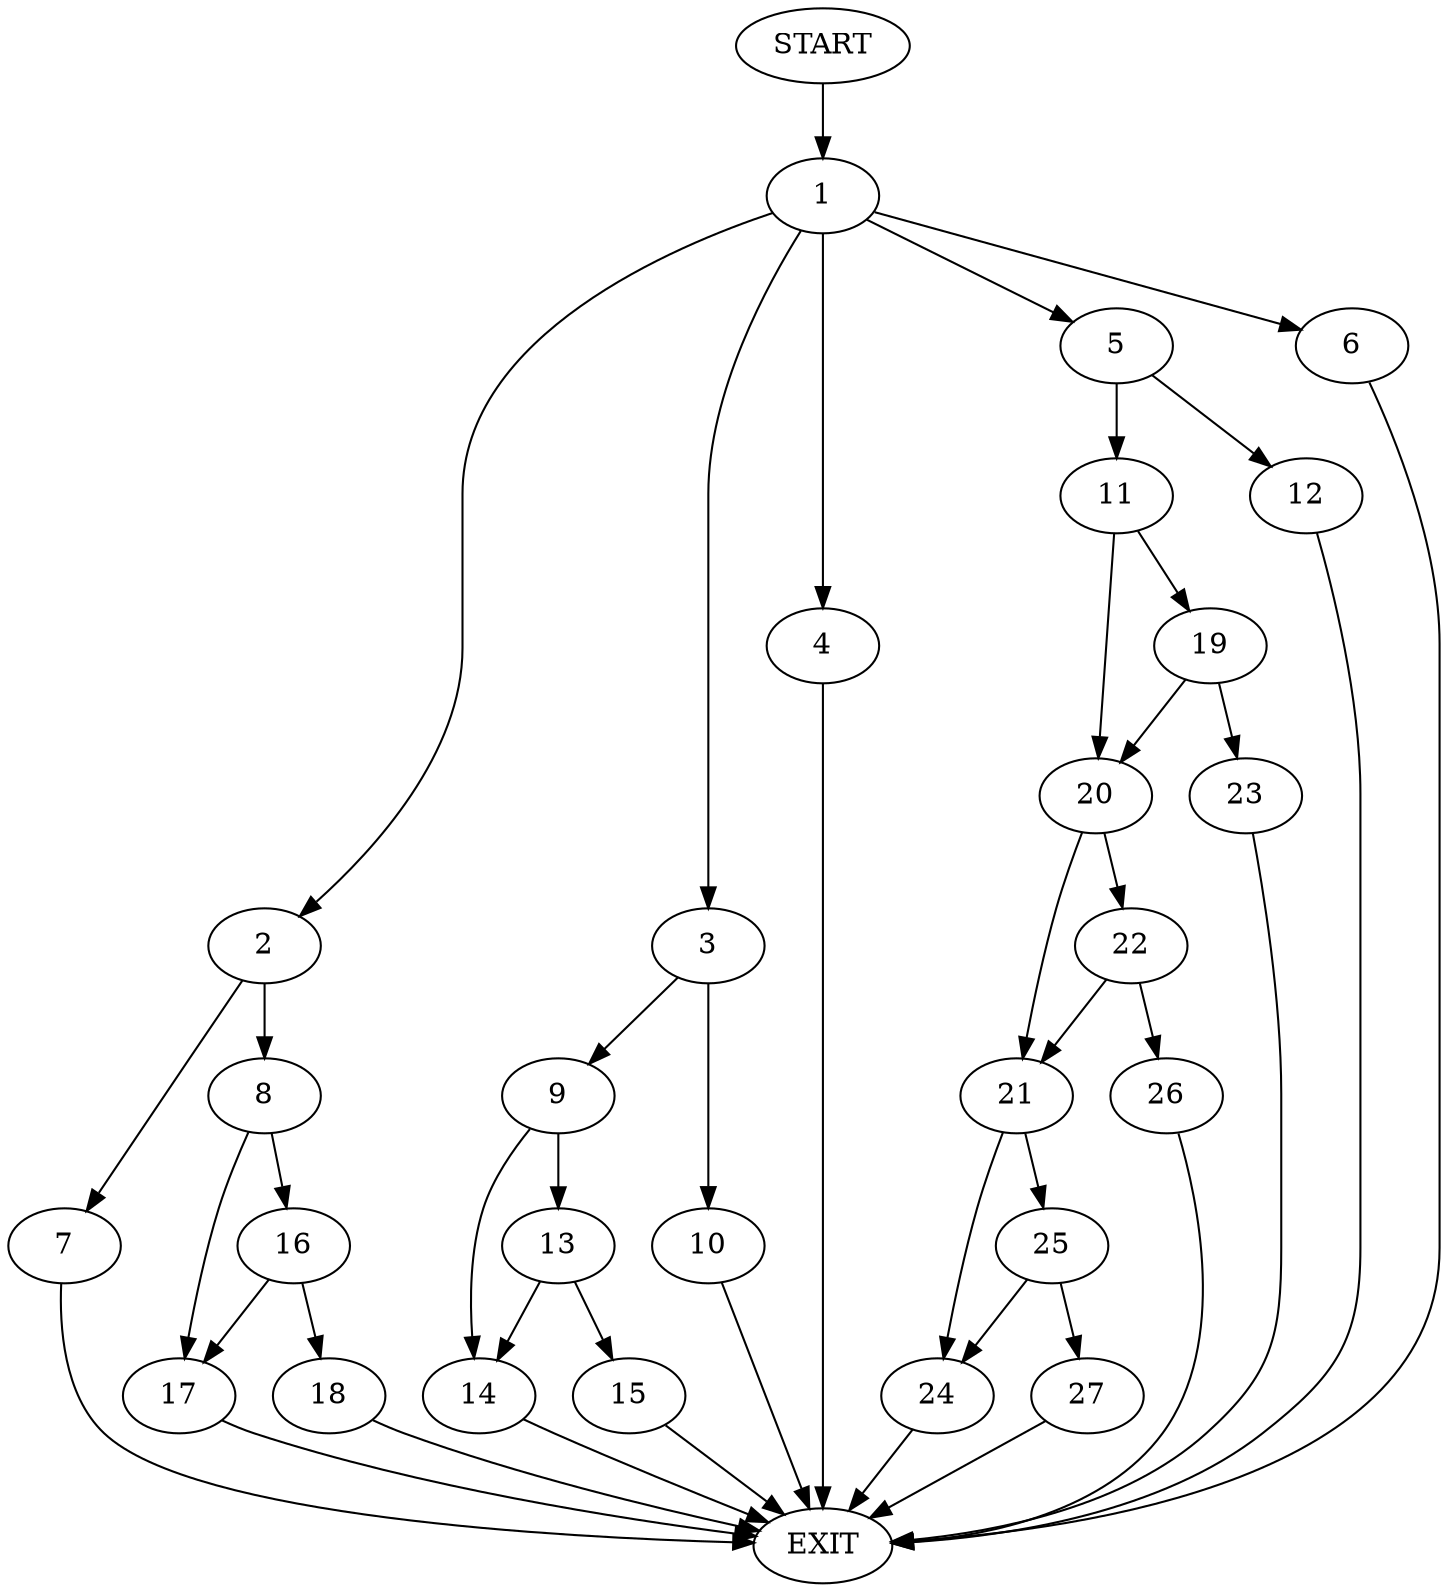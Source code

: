 digraph {
0 [label="START"]
28 [label="EXIT"]
0 -> 1
1 -> 2
1 -> 3
1 -> 4
1 -> 5
1 -> 6
2 -> 7
2 -> 8
6 -> 28
4 -> 28
3 -> 9
3 -> 10
5 -> 11
5 -> 12
10 -> 28
9 -> 13
9 -> 14
14 -> 28
13 -> 15
13 -> 14
15 -> 28
8 -> 16
8 -> 17
7 -> 28
16 -> 18
16 -> 17
17 -> 28
18 -> 28
12 -> 28
11 -> 19
11 -> 20
20 -> 21
20 -> 22
19 -> 23
19 -> 20
23 -> 28
21 -> 24
21 -> 25
22 -> 21
22 -> 26
26 -> 28
25 -> 27
25 -> 24
24 -> 28
27 -> 28
}
